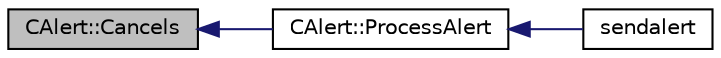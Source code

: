 digraph "CAlert::Cancels"
{
  edge [fontname="Helvetica",fontsize="10",labelfontname="Helvetica",labelfontsize="10"];
  node [fontname="Helvetica",fontsize="10",shape=record];
  rankdir="LR";
  Node25 [label="CAlert::Cancels",height=0.2,width=0.4,color="black", fillcolor="grey75", style="filled", fontcolor="black"];
  Node25 -> Node26 [dir="back",color="midnightblue",fontsize="10",style="solid",fontname="Helvetica"];
  Node26 [label="CAlert::ProcessAlert",height=0.2,width=0.4,color="black", fillcolor="white", style="filled",URL="$db/dff/class_c_alert.html#af3e6b2e5d3584f58c5d7be9dbd72b4cc"];
  Node26 -> Node27 [dir="back",color="midnightblue",fontsize="10",style="solid",fontname="Helvetica"];
  Node27 [label="sendalert",height=0.2,width=0.4,color="black", fillcolor="white", style="filled",URL="$df/dab/rpcnet_8cpp.html#a89a8e338923aea165bb7d8d572d76203"];
}
